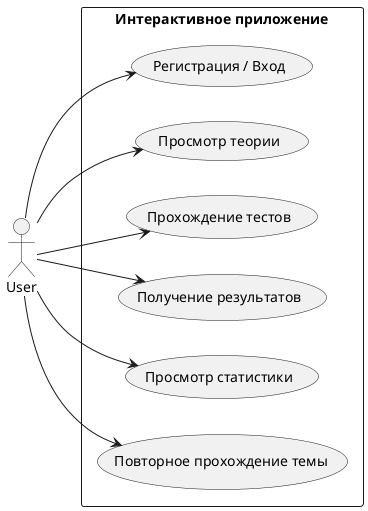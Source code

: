 @startuml
left to right direction
actor User

rectangle "Интерактивное приложение" {
    User --> (Регистрация / Вход)
    User --> (Просмотр теории)
    User --> (Прохождение тестов)
    User --> (Получение результатов)
    User --> (Просмотр статистики)
    User --> (Повторное прохождение темы)
}

@enduml
